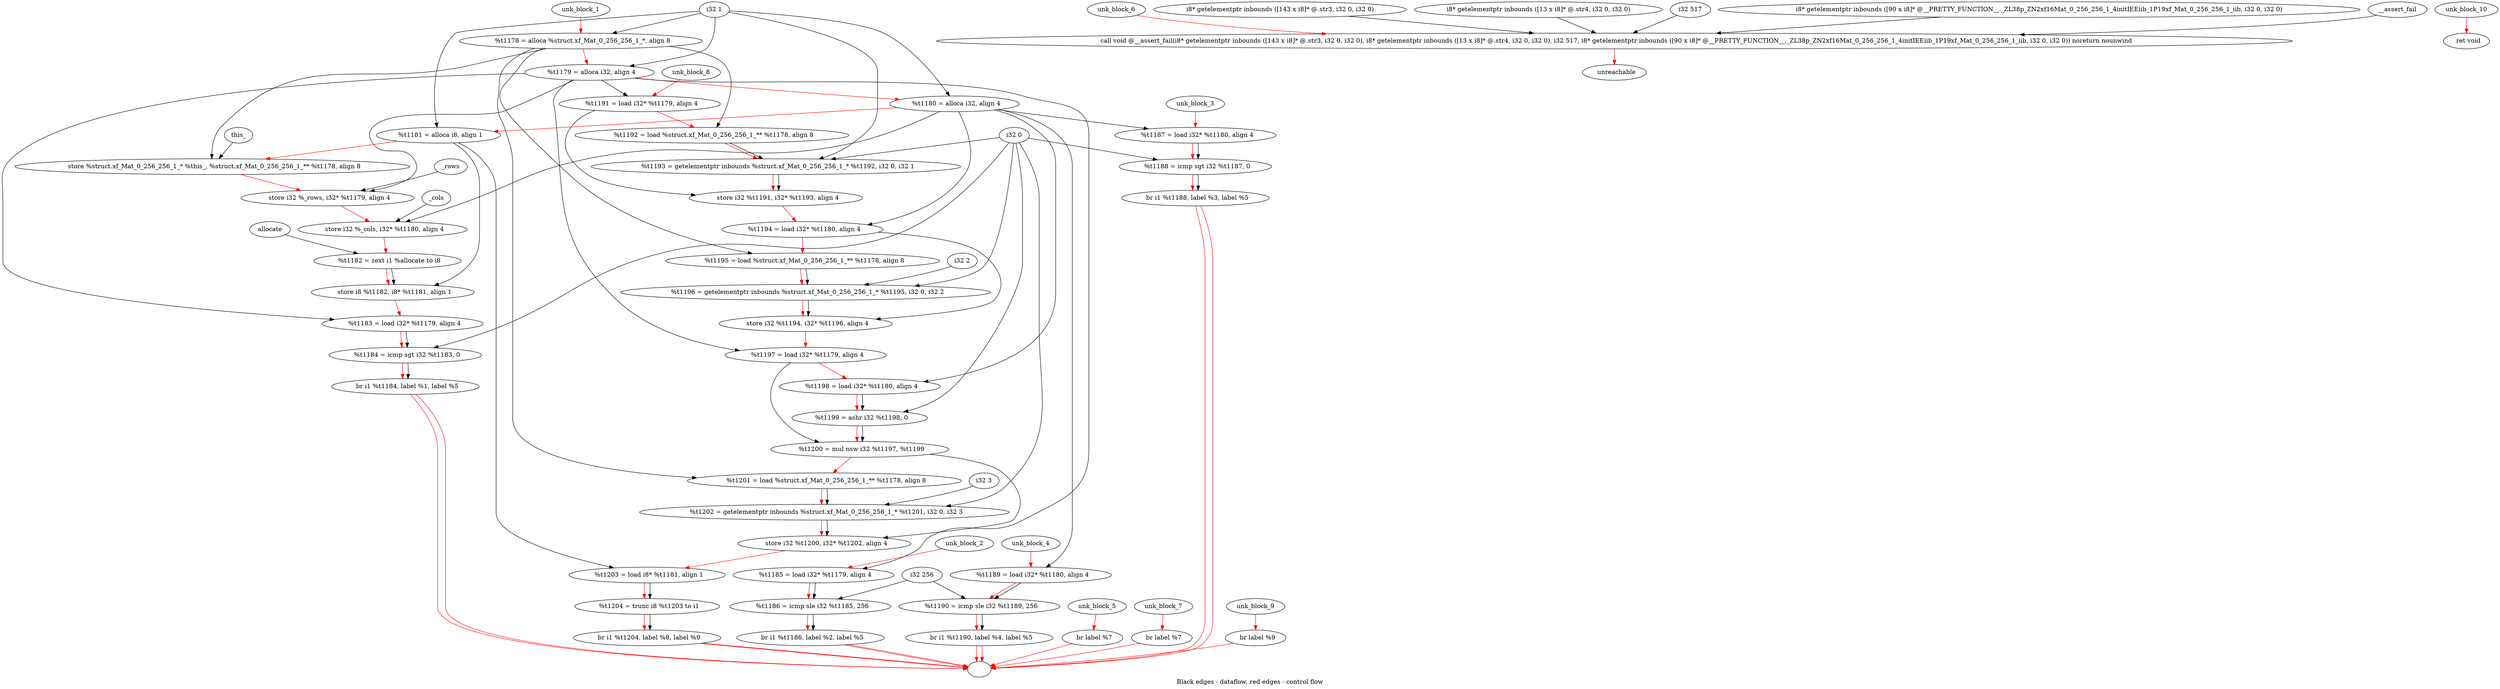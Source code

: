 digraph G {
compound=true
label="Black edges - dataflow, red edges - control flow"
"t1178" [label="  %t1178 = alloca %struct.xf_Mat_0_256_256_1_*, align 8"]
"t1179" [label="  %t1179 = alloca i32, align 4"]
"t1180" [label="  %t1180 = alloca i32, align 4"]
"t1181" [label="  %t1181 = alloca i8, align 1"]
"_1" [label="  store %struct.xf_Mat_0_256_256_1_* %this_, %struct.xf_Mat_0_256_256_1_** %t1178, align 8"]
"_2" [label="  store i32 %_rows, i32* %t1179, align 4"]
"_3" [label="  store i32 %_cols, i32* %t1180, align 4"]
"t1182" [label="  %t1182 = zext i1 %allocate to i8"]
"_4" [label="  store i8 %t1182, i8* %t1181, align 1"]
"t1183" [label="  %t1183 = load i32* %t1179, align 4"]
"t1184" [label="  %t1184 = icmp sgt i32 %t1183, 0"]
"_5" [label="  br i1 %t1184, label %1, label %5"]
"unk_block_1" -> "t1178"[color=red]
"i32 1" -> "t1178"
"t1178" -> "t1179"[color=red weight=2]
"i32 1" -> "t1179"
"t1179" -> "t1180"[color=red weight=2]
"i32 1" -> "t1180"
"t1180" -> "t1181"[color=red weight=2]
"i32 1" -> "t1181"
"t1181" -> "_1"[color=red weight=2]
"this_" -> "_1"
"t1178" -> "_1"
"_1" -> "_2"[color=red weight=2]
"_rows" -> "_2"
"t1179" -> "_2"
"_2" -> "_3"[color=red weight=2]
"_cols" -> "_3"
"t1180" -> "_3"
"_3" -> "t1182"[color=red weight=2]
"allocate" -> "t1182"
"t1182" -> "_4"[color=red weight=2]
"t1182" -> "_4"
"t1181" -> "_4"
"_4" -> "t1183"[color=red weight=2]
"t1179" -> "t1183"
"t1183" -> "t1184"[color=red weight=2]
"t1183" -> "t1184"
"i32 0" -> "t1184"
"t1184" -> "_5"[color=red weight=2]
"t1184" -> "_5"
"_5" -> ""[color=red]
"_5" -> ""[color=red]

"t1185" [label="  %t1185 = load i32* %t1179, align 4"]
"t1186" [label="  %t1186 = icmp sle i32 %t1185, 256"]
"_6" [label="  br i1 %t1186, label %2, label %5"]
"unk_block_2" -> "t1185"[color=red]
"t1179" -> "t1185"
"t1185" -> "t1186"[color=red weight=2]
"t1185" -> "t1186"
"i32 256" -> "t1186"
"t1186" -> "_6"[color=red weight=2]
"t1186" -> "_6"
"_6" -> ""[color=red]
"_6" -> ""[color=red]

"t1187" [label="  %t1187 = load i32* %t1180, align 4"]
"t1188" [label="  %t1188 = icmp sgt i32 %t1187, 0"]
"_7" [label="  br i1 %t1188, label %3, label %5"]
"unk_block_3" -> "t1187"[color=red]
"t1180" -> "t1187"
"t1187" -> "t1188"[color=red weight=2]
"t1187" -> "t1188"
"i32 0" -> "t1188"
"t1188" -> "_7"[color=red weight=2]
"t1188" -> "_7"
"_7" -> ""[color=red]
"_7" -> ""[color=red]

"t1189" [label="  %t1189 = load i32* %t1180, align 4"]
"t1190" [label="  %t1190 = icmp sle i32 %t1189, 256"]
"_8" [label="  br i1 %t1190, label %4, label %5"]
"unk_block_4" -> "t1189"[color=red]
"t1180" -> "t1189"
"t1189" -> "t1190"[color=red weight=2]
"t1189" -> "t1190"
"i32 256" -> "t1190"
"t1190" -> "_8"[color=red weight=2]
"t1190" -> "_8"
"_8" -> ""[color=red]
"_8" -> ""[color=red]

"_9" [label="  br label %7"]
"unk_block_5" -> "_9"[color=red]
"_9" -> ""[color=red]

"_10" [label="  call void @__assert_fail(i8* getelementptr inbounds ([143 x i8]* @.str3, i32 0, i32 0), i8* getelementptr inbounds ([13 x i8]* @.str4, i32 0, i32 0), i32 517, i8* getelementptr inbounds ([90 x i8]* @__PRETTY_FUNCTION__._ZL38p_ZN2xf16Mat_0_256_256_1_4initIEEiib_1P19xf_Mat_0_256_256_1_iib, i32 0, i32 0)) noreturn nounwind"]
"_11" [label="  unreachable"]
"unk_block_6" -> "_10"[color=red]
"i8* getelementptr inbounds ([143 x i8]* @.str3, i32 0, i32 0)" -> "_10"
"i8* getelementptr inbounds ([13 x i8]* @.str4, i32 0, i32 0)" -> "_10"
"i32 517" -> "_10"
"i8* getelementptr inbounds ([90 x i8]* @__PRETTY_FUNCTION__._ZL38p_ZN2xf16Mat_0_256_256_1_4initIEEiib_1P19xf_Mat_0_256_256_1_iib, i32 0, i32 0)" -> "_10"
"__assert_fail" -> "_10"
"_10" -> "_11"[color=red weight=2]

"_12" [label="  br label %7"]
"unk_block_7" -> "_12"[color=red]
"_12" -> ""[color=red]

"t1191" [label="  %t1191 = load i32* %t1179, align 4"]
"t1192" [label="  %t1192 = load %struct.xf_Mat_0_256_256_1_** %t1178, align 8"]
"t1193" [label="  %t1193 = getelementptr inbounds %struct.xf_Mat_0_256_256_1_* %t1192, i32 0, i32 1"]
"_13" [label="  store i32 %t1191, i32* %t1193, align 4"]
"t1194" [label="  %t1194 = load i32* %t1180, align 4"]
"t1195" [label="  %t1195 = load %struct.xf_Mat_0_256_256_1_** %t1178, align 8"]
"t1196" [label="  %t1196 = getelementptr inbounds %struct.xf_Mat_0_256_256_1_* %t1195, i32 0, i32 2"]
"_14" [label="  store i32 %t1194, i32* %t1196, align 4"]
"t1197" [label="  %t1197 = load i32* %t1179, align 4"]
"t1198" [label="  %t1198 = load i32* %t1180, align 4"]
"t1199" [label="  %t1199 = ashr i32 %t1198, 0"]
"t1200" [label="  %t1200 = mul nsw i32 %t1197, %t1199"]
"t1201" [label="  %t1201 = load %struct.xf_Mat_0_256_256_1_** %t1178, align 8"]
"t1202" [label="  %t1202 = getelementptr inbounds %struct.xf_Mat_0_256_256_1_* %t1201, i32 0, i32 3"]
"_15" [label="  store i32 %t1200, i32* %t1202, align 4"]
"t1203" [label="  %t1203 = load i8* %t1181, align 1"]
"t1204" [label="  %t1204 = trunc i8 %t1203 to i1"]
"_16" [label="  br i1 %t1204, label %8, label %9"]
"unk_block_8" -> "t1191"[color=red]
"t1179" -> "t1191"
"t1191" -> "t1192"[color=red weight=2]
"t1178" -> "t1192"
"t1192" -> "t1193"[color=red weight=2]
"t1192" -> "t1193"
"i32 0" -> "t1193"
"i32 1" -> "t1193"
"t1193" -> "_13"[color=red weight=2]
"t1191" -> "_13"
"t1193" -> "_13"
"_13" -> "t1194"[color=red weight=2]
"t1180" -> "t1194"
"t1194" -> "t1195"[color=red weight=2]
"t1178" -> "t1195"
"t1195" -> "t1196"[color=red weight=2]
"t1195" -> "t1196"
"i32 0" -> "t1196"
"i32 2" -> "t1196"
"t1196" -> "_14"[color=red weight=2]
"t1194" -> "_14"
"t1196" -> "_14"
"_14" -> "t1197"[color=red weight=2]
"t1179" -> "t1197"
"t1197" -> "t1198"[color=red weight=2]
"t1180" -> "t1198"
"t1198" -> "t1199"[color=red weight=2]
"t1198" -> "t1199"
"i32 0" -> "t1199"
"t1199" -> "t1200"[color=red weight=2]
"t1197" -> "t1200"
"t1199" -> "t1200"
"t1200" -> "t1201"[color=red weight=2]
"t1178" -> "t1201"
"t1201" -> "t1202"[color=red weight=2]
"t1201" -> "t1202"
"i32 0" -> "t1202"
"i32 3" -> "t1202"
"t1202" -> "_15"[color=red weight=2]
"t1200" -> "_15"
"t1202" -> "_15"
"_15" -> "t1203"[color=red weight=2]
"t1181" -> "t1203"
"t1203" -> "t1204"[color=red weight=2]
"t1203" -> "t1204"
"t1204" -> "_16"[color=red weight=2]
"t1204" -> "_16"
"_16" -> ""[color=red]
"_16" -> ""[color=red]

"_17" [label="  br label %9"]
"unk_block_9" -> "_17"[color=red]
"_17" -> ""[color=red]

"_18" [label="  ret void"]
"unk_block_10" -> "_18"[color=red]

}
